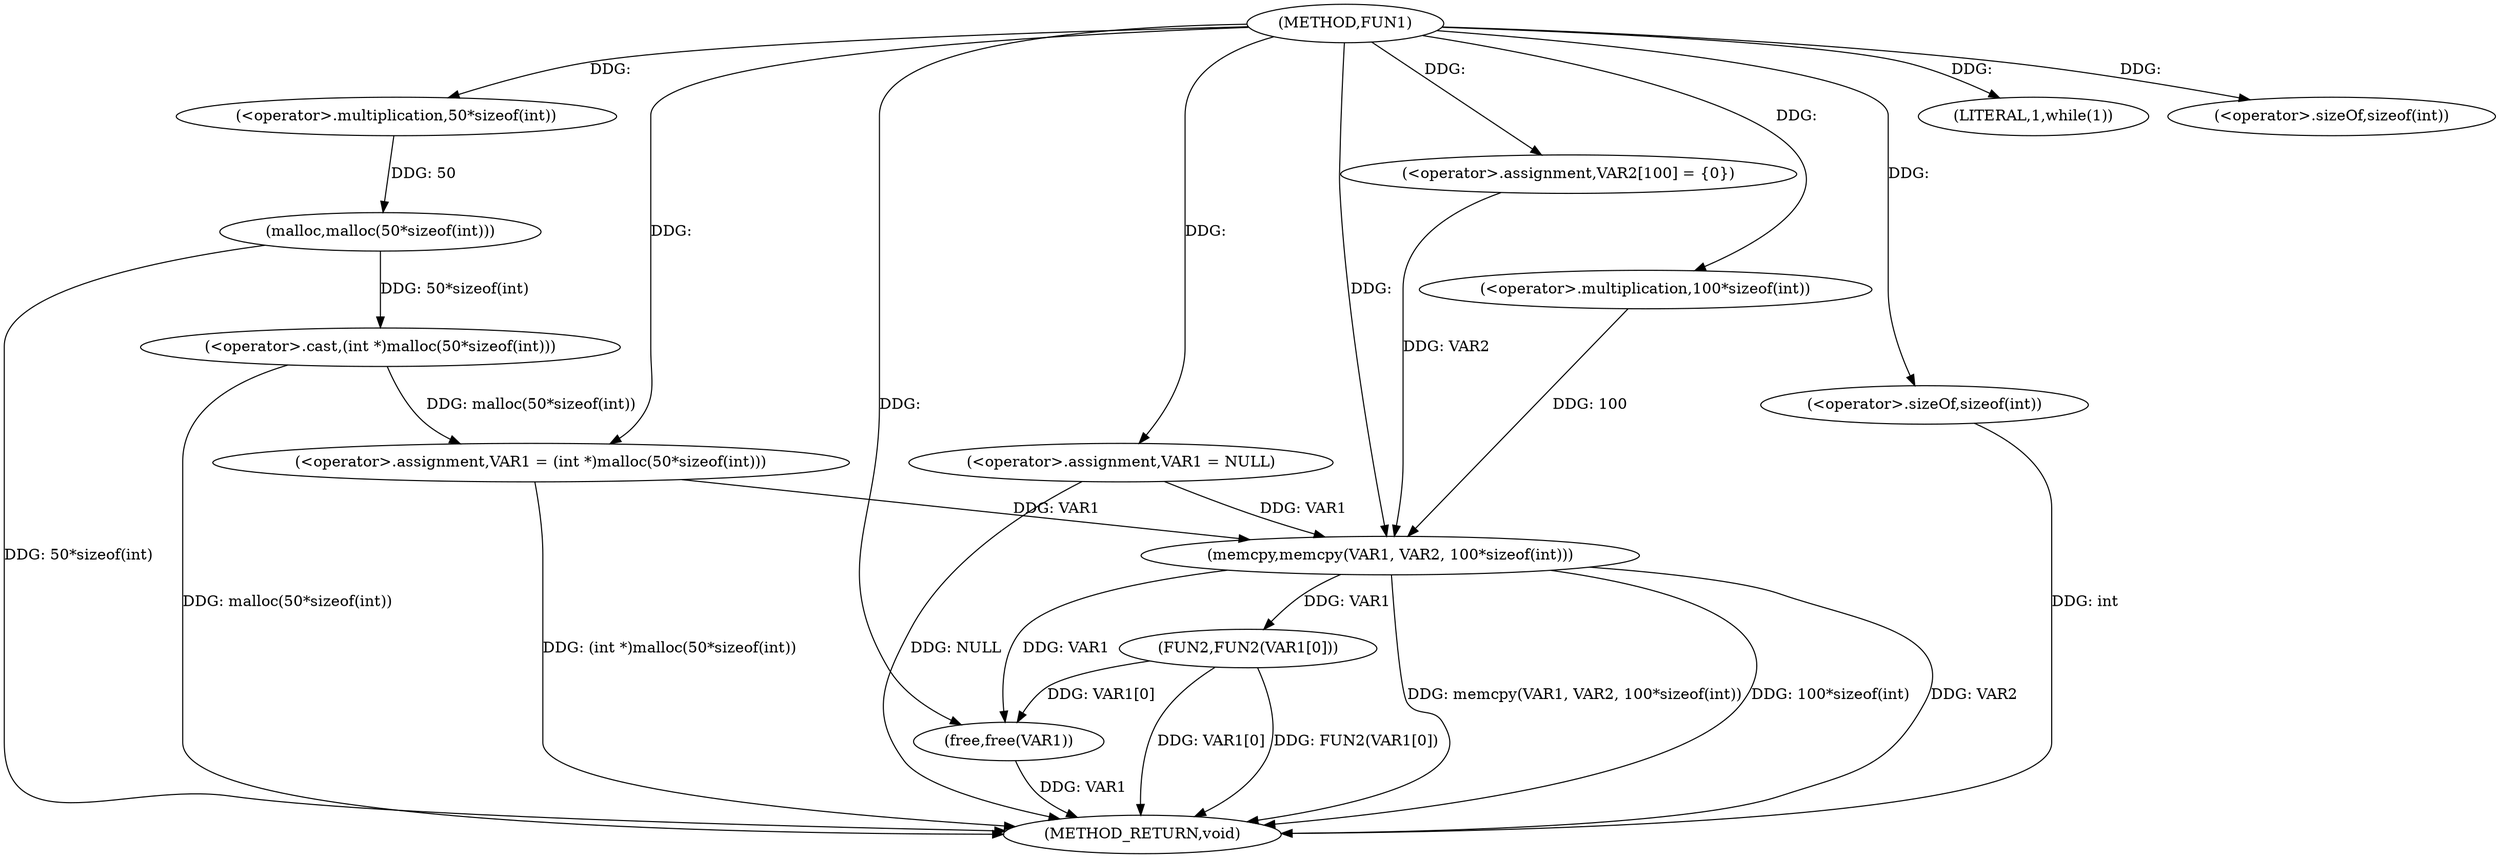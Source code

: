 digraph FUN1 {  
"1000100" [label = "(METHOD,FUN1)" ]
"1000136" [label = "(METHOD_RETURN,void)" ]
"1000103" [label = "(<operator>.assignment,VAR1 = NULL)" ]
"1000107" [label = "(LITERAL,1,while(1))" ]
"1000109" [label = "(<operator>.assignment,VAR1 = (int *)malloc(50*sizeof(int)))" ]
"1000111" [label = "(<operator>.cast,(int *)malloc(50*sizeof(int)))" ]
"1000113" [label = "(malloc,malloc(50*sizeof(int)))" ]
"1000114" [label = "(<operator>.multiplication,50*sizeof(int))" ]
"1000116" [label = "(<operator>.sizeOf,sizeof(int))" ]
"1000121" [label = "(<operator>.assignment,VAR2[100] = {0})" ]
"1000123" [label = "(memcpy,memcpy(VAR1, VAR2, 100*sizeof(int)))" ]
"1000126" [label = "(<operator>.multiplication,100*sizeof(int))" ]
"1000128" [label = "(<operator>.sizeOf,sizeof(int))" ]
"1000130" [label = "(FUN2,FUN2(VAR1[0]))" ]
"1000134" [label = "(free,free(VAR1))" ]
  "1000123" -> "1000136"  [ label = "DDG: VAR2"] 
  "1000103" -> "1000136"  [ label = "DDG: NULL"] 
  "1000113" -> "1000136"  [ label = "DDG: 50*sizeof(int)"] 
  "1000123" -> "1000136"  [ label = "DDG: memcpy(VAR1, VAR2, 100*sizeof(int))"] 
  "1000109" -> "1000136"  [ label = "DDG: (int *)malloc(50*sizeof(int))"] 
  "1000130" -> "1000136"  [ label = "DDG: VAR1[0]"] 
  "1000130" -> "1000136"  [ label = "DDG: FUN2(VAR1[0])"] 
  "1000123" -> "1000136"  [ label = "DDG: 100*sizeof(int)"] 
  "1000128" -> "1000136"  [ label = "DDG: int"] 
  "1000134" -> "1000136"  [ label = "DDG: VAR1"] 
  "1000111" -> "1000136"  [ label = "DDG: malloc(50*sizeof(int))"] 
  "1000100" -> "1000103"  [ label = "DDG: "] 
  "1000100" -> "1000107"  [ label = "DDG: "] 
  "1000111" -> "1000109"  [ label = "DDG: malloc(50*sizeof(int))"] 
  "1000100" -> "1000109"  [ label = "DDG: "] 
  "1000113" -> "1000111"  [ label = "DDG: 50*sizeof(int)"] 
  "1000114" -> "1000113"  [ label = "DDG: 50"] 
  "1000100" -> "1000114"  [ label = "DDG: "] 
  "1000100" -> "1000116"  [ label = "DDG: "] 
  "1000100" -> "1000121"  [ label = "DDG: "] 
  "1000103" -> "1000123"  [ label = "DDG: VAR1"] 
  "1000109" -> "1000123"  [ label = "DDG: VAR1"] 
  "1000100" -> "1000123"  [ label = "DDG: "] 
  "1000121" -> "1000123"  [ label = "DDG: VAR2"] 
  "1000126" -> "1000123"  [ label = "DDG: 100"] 
  "1000100" -> "1000126"  [ label = "DDG: "] 
  "1000100" -> "1000128"  [ label = "DDG: "] 
  "1000123" -> "1000130"  [ label = "DDG: VAR1"] 
  "1000130" -> "1000134"  [ label = "DDG: VAR1[0]"] 
  "1000123" -> "1000134"  [ label = "DDG: VAR1"] 
  "1000100" -> "1000134"  [ label = "DDG: "] 
}
